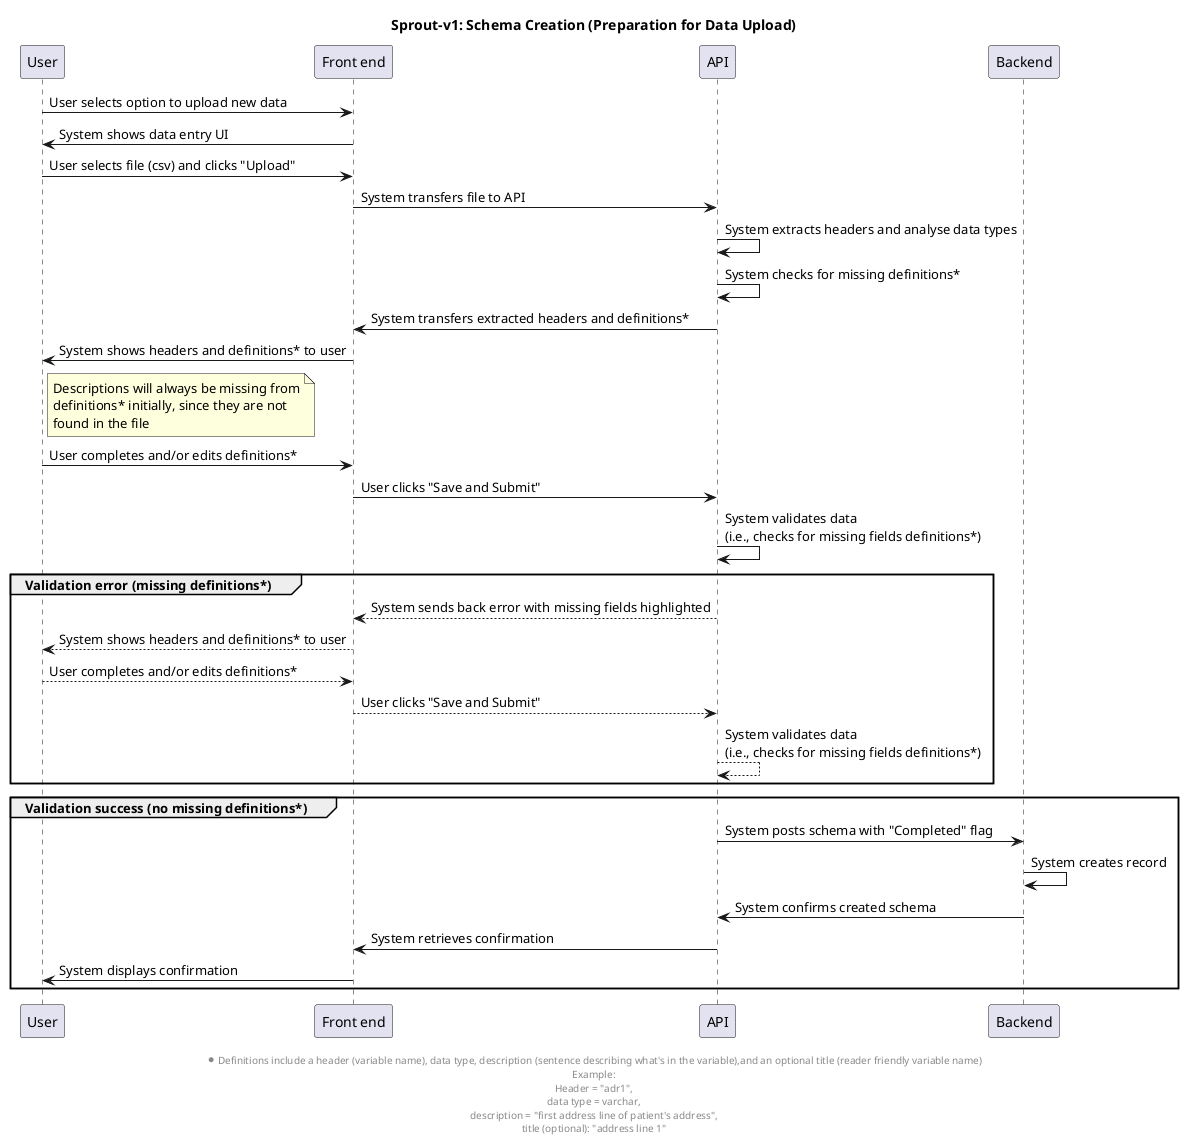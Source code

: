 @startuml sprout-v1-schema-creation-sequence

title Sprout-v1: Schema Creation (Preparation for Data Upload)
' User prepares to upload data by creating data schema

participant "User" as u
participant "Front end" as f
participant "API" as api
participant "Backend" as b

u -> f: User selects option to upload new data
f -> u: System shows data entry UI
u -> f: User selects file (csv) and clicks "Upload"
f -> api: System transfers file to API
api -> api: System extracts headers and analyse data types
api -> api: System checks for missing definitions*
api -> f: System transfers extracted headers and definitions*
f -> u: System shows headers and definitions* to user
note right of u
    Descriptions will always be missing from
    definitions* initially, since they are not
    found in the file
end note
u -> f: User completes and/or edits definitions*
f -> api: User clicks "Save and Submit"
api -> api: System validates data\n(i.e., checks for missing fields definitions*)
group Validation error (missing definitions*)
    api --> f: System sends back error with missing fields highlighted
    f --> u: System shows headers and definitions* to user
    u --> f: User completes and/or edits definitions*
    f --> api: User clicks "Save and Submit"
    api --> api: System validates data\n(i.e., checks for missing fields definitions*)
end
group Validation success (no missing definitions*)
    api -> b: System posts schema with "Completed" flag
    b -> b : System creates record
    b -> api: System confirms created schema
    api -> f: System retrieves confirmation
    f -> u: System displays confirmation
end
footer \n*Definitions include a header (variable name), data type, description (sentence describing what's in the variable),and an optional title (reader friendly variable name)\nExample:\nHeader = "adr1",\ndata type = varchar,\ndescription = "first address line of patient's address",\ntitle (optional): "address line 1"

@enduml
